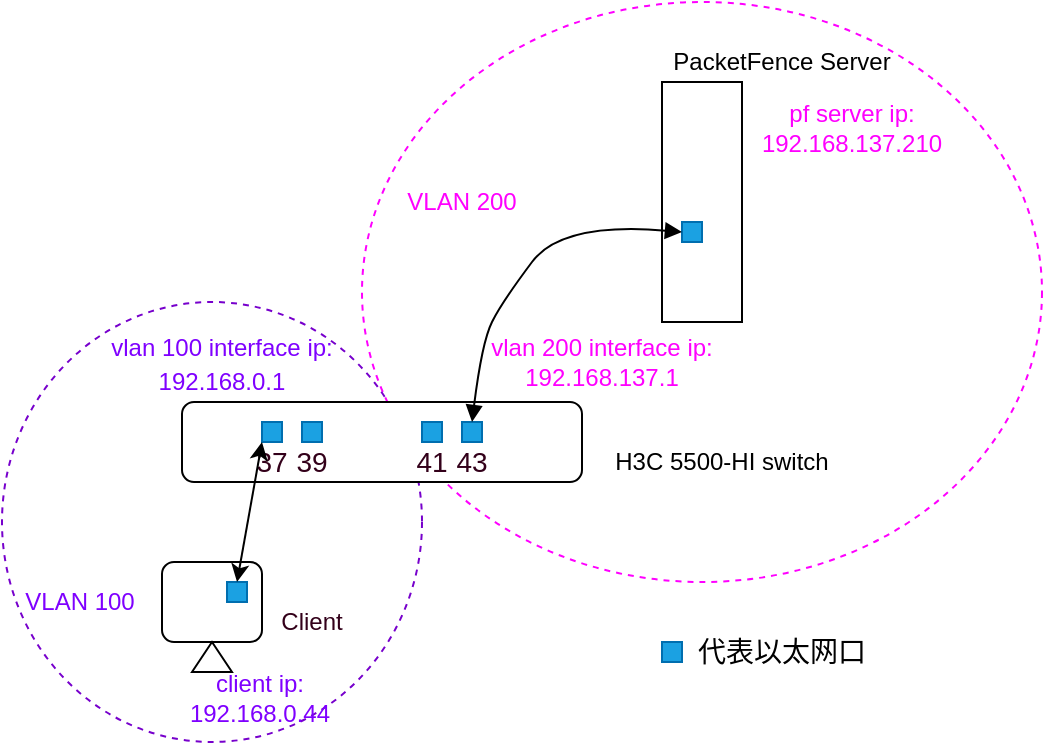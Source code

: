 <mxfile version="13.0.8" type="github"><diagram id="JYD1udP_qXojMQpF1fRS" name="Page-1"><mxGraphModel dx="813" dy="407" grid="1" gridSize="10" guides="1" tooltips="1" connect="1" arrows="1" fold="1" page="1" pageScale="1" pageWidth="827" pageHeight="1169" math="0" shadow="0"><root><mxCell id="0"/><mxCell id="1" parent="0"/><mxCell id="Ec7NygrkTBqFpJe42fnd-21" value="" style="ellipse;whiteSpace=wrap;html=1;dashed=1;fillColor=none;fontColor=#007FFF;strokeColor=#FF00FF;" vertex="1" parent="1"><mxGeometry x="410" y="40" width="340" height="290" as="geometry"/></mxCell><mxCell id="Ec7NygrkTBqFpJe42fnd-18" value="" style="ellipse;whiteSpace=wrap;html=1;fontColor=#ffffff;fillColor=none;dashed=1;strokeColor=#7700CC;" vertex="1" parent="1"><mxGeometry x="230" y="190" width="210" height="220" as="geometry"/></mxCell><mxCell id="Ec7NygrkTBqFpJe42fnd-1" value="" style="rounded=1;whiteSpace=wrap;html=1;" vertex="1" parent="1"><mxGeometry x="320" y="240" width="200" height="40" as="geometry"/></mxCell><mxCell id="Ec7NygrkTBqFpJe42fnd-2" value="H3C 5500-HI switch" style="text;html=1;strokeColor=none;fillColor=none;align=center;verticalAlign=middle;whiteSpace=wrap;rounded=0;" vertex="1" parent="1"><mxGeometry x="530" y="260" width="120" height="20" as="geometry"/></mxCell><mxCell id="Ec7NygrkTBqFpJe42fnd-4" value="" style="rounded=0;whiteSpace=wrap;html=1;" vertex="1" parent="1"><mxGeometry x="560" y="80" width="40" height="120" as="geometry"/></mxCell><mxCell id="Ec7NygrkTBqFpJe42fnd-5" value="" style="whiteSpace=wrap;html=1;aspect=fixed;fillColor=#1ba1e2;strokeColor=#006EAF;fontColor=#ffffff;" vertex="1" parent="1"><mxGeometry x="440" y="250" width="10" height="10" as="geometry"/></mxCell><mxCell id="Ec7NygrkTBqFpJe42fnd-6" value="" style="whiteSpace=wrap;html=1;aspect=fixed;fillColor=#1ba1e2;strokeColor=#006EAF;fontColor=#ffffff;" vertex="1" parent="1"><mxGeometry x="460" y="250" width="10" height="10" as="geometry"/></mxCell><mxCell id="Ec7NygrkTBqFpJe42fnd-7" value="" style="whiteSpace=wrap;html=1;aspect=fixed;fillColor=#1ba1e2;strokeColor=#006EAF;fontColor=#ffffff;" vertex="1" parent="1"><mxGeometry x="570" y="150" width="10" height="10" as="geometry"/></mxCell><mxCell id="Ec7NygrkTBqFpJe42fnd-8" value="PacketFence Server" style="text;html=1;strokeColor=none;fillColor=none;align=center;verticalAlign=middle;whiteSpace=wrap;rounded=0;" vertex="1" parent="1"><mxGeometry x="560" y="60" width="120" height="20" as="geometry"/></mxCell><mxCell id="Ec7NygrkTBqFpJe42fnd-10" value="" style="rounded=1;whiteSpace=wrap;html=1;" vertex="1" parent="1"><mxGeometry x="310" y="320" width="50" height="40" as="geometry"/></mxCell><mxCell id="Ec7NygrkTBqFpJe42fnd-11" value="" style="triangle;whiteSpace=wrap;html=1;rotation=-90;" vertex="1" parent="1"><mxGeometry x="327.5" y="357.5" width="15" height="20" as="geometry"/></mxCell><mxCell id="Ec7NygrkTBqFpJe42fnd-12" value="" style="curved=1;endArrow=block;html=1;exitX=0.5;exitY=0;exitDx=0;exitDy=0;entryX=0;entryY=0.5;entryDx=0;entryDy=0;startArrow=block;startFill=1;endFill=1;" edge="1" parent="1" source="Ec7NygrkTBqFpJe42fnd-6" target="Ec7NygrkTBqFpJe42fnd-7"><mxGeometry width="50" height="50" relative="1" as="geometry"><mxPoint x="330" y="300" as="sourcePoint"/><mxPoint x="380" y="250" as="targetPoint"/><Array as="points"><mxPoint x="470" y="210"/><mxPoint x="480" y="190"/><mxPoint x="510" y="150"/></Array></mxGeometry></mxCell><mxCell id="Ec7NygrkTBqFpJe42fnd-13" value="pf server ip:&lt;br&gt;192.168.137.210" style="text;html=1;strokeColor=none;fillColor=none;align=center;verticalAlign=middle;whiteSpace=wrap;rounded=0;fontColor=#FF00FF;" vertex="1" parent="1"><mxGeometry x="600" y="95" width="110" height="15" as="geometry"/></mxCell><mxCell id="Ec7NygrkTBqFpJe42fnd-14" value="vlan 200 interface ip:&lt;br&gt;192.168.137.1" style="text;html=1;strokeColor=none;fillColor=none;align=center;verticalAlign=middle;whiteSpace=wrap;rounded=0;fontColor=#FF00FF;" vertex="1" parent="1"><mxGeometry x="470" y="212.5" width="120" height="15" as="geometry"/></mxCell><mxCell id="Ec7NygrkTBqFpJe42fnd-15" value="client ip:&lt;br&gt;192.168.0.44" style="text;html=1;strokeColor=none;fillColor=none;align=center;verticalAlign=middle;whiteSpace=wrap;rounded=0;fontColor=#7F00FF;" vertex="1" parent="1"><mxGeometry x="304" y="380" width="110" height="15" as="geometry"/></mxCell><mxCell id="Ec7NygrkTBqFpJe42fnd-16" value="" style="whiteSpace=wrap;html=1;aspect=fixed;fillColor=#1ba1e2;strokeColor=#006EAF;fontColor=#ffffff;fontSize=14;" vertex="1" parent="1"><mxGeometry x="360" y="250" width="10" height="10" as="geometry"/></mxCell><mxCell id="Ec7NygrkTBqFpJe42fnd-17" value="" style="whiteSpace=wrap;html=1;aspect=fixed;fillColor=#1ba1e2;strokeColor=#006EAF;fontColor=#ffffff;" vertex="1" parent="1"><mxGeometry x="380" y="250" width="10" height="10" as="geometry"/></mxCell><mxCell id="Ec7NygrkTBqFpJe42fnd-19" value="VLAN 100" style="text;html=1;strokeColor=none;fillColor=none;align=center;verticalAlign=middle;whiteSpace=wrap;rounded=0;dashed=1;fontColor=#7F00FF;" vertex="1" parent="1"><mxGeometry x="234" y="330" width="70" height="20" as="geometry"/></mxCell><mxCell id="Ec7NygrkTBqFpJe42fnd-22" value="VLAN 200" style="text;html=1;strokeColor=none;fillColor=none;align=center;verticalAlign=middle;whiteSpace=wrap;rounded=0;dashed=1;fontColor=#FF00FF;" vertex="1" parent="1"><mxGeometry x="430" y="130" width="60" height="20" as="geometry"/></mxCell><mxCell id="Ec7NygrkTBqFpJe42fnd-23" value="Client" style="text;html=1;strokeColor=none;fillColor=none;align=center;verticalAlign=middle;whiteSpace=wrap;rounded=0;dashed=1;fontColor=#33001A;" vertex="1" parent="1"><mxGeometry x="365" y="340" width="40" height="20" as="geometry"/></mxCell><mxCell id="Ec7NygrkTBqFpJe42fnd-24" value="37" style="text;html=1;strokeColor=none;fillColor=none;align=center;verticalAlign=middle;whiteSpace=wrap;rounded=0;dashed=1;fontSize=14;fontColor=#33001A;" vertex="1" parent="1"><mxGeometry x="360" y="265" width="10" height="10" as="geometry"/></mxCell><mxCell id="Ec7NygrkTBqFpJe42fnd-25" value="39" style="text;html=1;strokeColor=none;fillColor=none;align=center;verticalAlign=middle;whiteSpace=wrap;rounded=0;dashed=1;fontSize=14;fontColor=#33001A;" vertex="1" parent="1"><mxGeometry x="380" y="265" width="10" height="10" as="geometry"/></mxCell><mxCell id="Ec7NygrkTBqFpJe42fnd-26" value="41" style="text;html=1;strokeColor=none;fillColor=none;align=center;verticalAlign=middle;whiteSpace=wrap;rounded=0;dashed=1;fontSize=14;fontColor=#33001A;" vertex="1" parent="1"><mxGeometry x="440" y="265" width="10" height="10" as="geometry"/></mxCell><mxCell id="Ec7NygrkTBqFpJe42fnd-27" value="43" style="text;html=1;strokeColor=none;fillColor=none;align=center;verticalAlign=middle;whiteSpace=wrap;rounded=0;dashed=1;fontSize=14;fontColor=#33001A;" vertex="1" parent="1"><mxGeometry x="460" y="265" width="10" height="10" as="geometry"/></mxCell><mxCell id="Ec7NygrkTBqFpJe42fnd-28" value="&lt;span style=&quot;font-size: 12px;&quot;&gt;vlan 100 interface ip:&lt;br&gt;192.168.0.1&lt;br&gt;&lt;/span&gt;" style="text;html=1;strokeColor=none;fillColor=none;align=center;verticalAlign=middle;whiteSpace=wrap;rounded=0;dashed=1;fontSize=14;fontColor=#7F00FF;" vertex="1" parent="1"><mxGeometry x="275" y="210" width="130" height="20" as="geometry"/></mxCell><mxCell id="Ec7NygrkTBqFpJe42fnd-30" value="" style="whiteSpace=wrap;html=1;aspect=fixed;fillColor=#1ba1e2;strokeColor=#006EAF;fontColor=#ffffff;fontSize=14;" vertex="1" parent="1"><mxGeometry x="342.5" y="330" width="10" height="10" as="geometry"/></mxCell><mxCell id="Ec7NygrkTBqFpJe42fnd-31" value="" style="whiteSpace=wrap;html=1;aspect=fixed;fillColor=#1ba1e2;strokeColor=#006EAF;fontColor=#ffffff;fontSize=14;" vertex="1" parent="1"><mxGeometry x="560" y="360" width="10" height="10" as="geometry"/></mxCell><mxCell id="Ec7NygrkTBqFpJe42fnd-34" value="代表以太网口" style="text;html=1;strokeColor=none;fillColor=none;align=center;verticalAlign=middle;whiteSpace=wrap;rounded=0;dashed=1;fontSize=14;fontColor=#000000;" vertex="1" parent="1"><mxGeometry x="570" y="355" width="100" height="20" as="geometry"/></mxCell><mxCell id="Ec7NygrkTBqFpJe42fnd-35" value="" style="endArrow=classic;startArrow=classic;html=1;fontSize=14;fontColor=#000000;exitX=0.5;exitY=0;exitDx=0;exitDy=0;" edge="1" parent="1" source="Ec7NygrkTBqFpJe42fnd-30"><mxGeometry width="50" height="50" relative="1" as="geometry"><mxPoint x="310" y="310" as="sourcePoint"/><mxPoint x="360" y="260" as="targetPoint"/></mxGeometry></mxCell></root></mxGraphModel></diagram></mxfile>